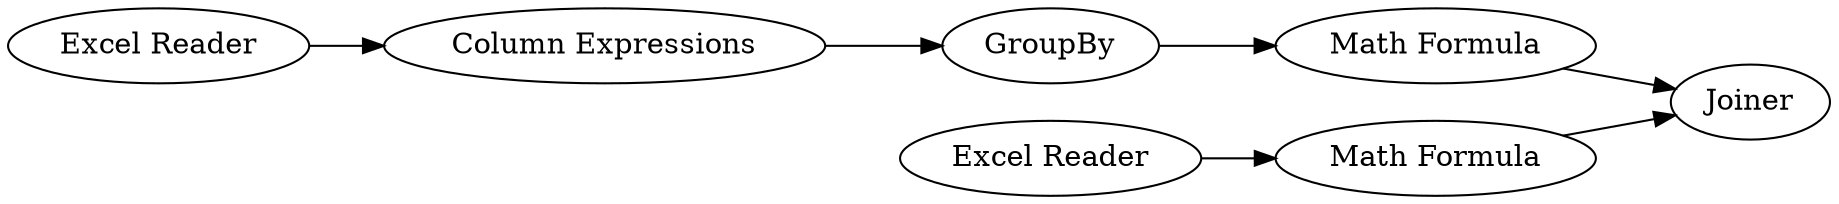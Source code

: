 digraph {
	1 [label="Excel Reader"]
	2 [label="Excel Reader"]
	4 [label="Column Expressions"]
	5 [label=GroupBy]
	6 [label="Math Formula"]
	7 [label="Math Formula"]
	8 [label=Joiner]
	1 -> 4
	2 -> 7
	4 -> 5
	5 -> 6
	6 -> 8
	7 -> 8
	rankdir=LR
}
